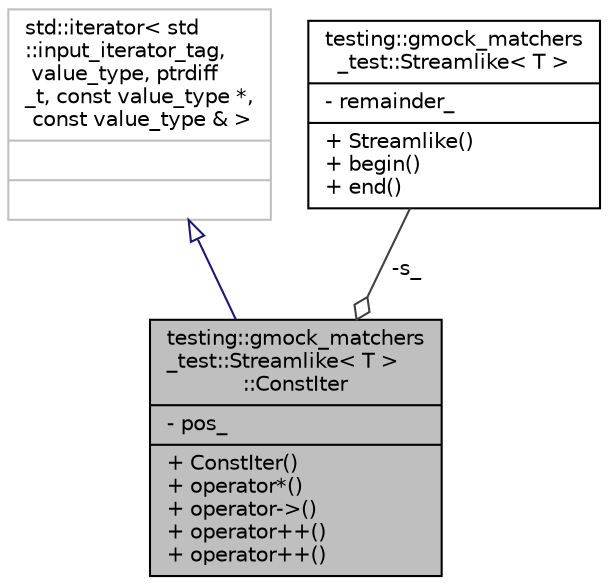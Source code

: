 digraph "testing::gmock_matchers_test::Streamlike&lt; T &gt;::ConstIter"
{
  edge [fontname="Helvetica",fontsize="10",labelfontname="Helvetica",labelfontsize="10"];
  node [fontname="Helvetica",fontsize="10",shape=record];
  Node2 [label="{testing::gmock_matchers\l_test::Streamlike\< T \>\l::ConstIter\n|- pos_\l|+ ConstIter()\l+ operator*()\l+ operator-\>()\l+ operator++()\l+ operator++()\l}",height=0.2,width=0.4,color="black", fillcolor="grey75", style="filled", fontcolor="black"];
  Node3 -> Node2 [dir="back",color="midnightblue",fontsize="10",style="solid",arrowtail="onormal",fontname="Helvetica"];
  Node3 [label="{std::iterator\< std\l::input_iterator_tag,\l value_type, ptrdiff\l_t, const value_type *,\l const value_type & \>\n||}",height=0.2,width=0.4,color="grey75", fillcolor="white", style="filled"];
  Node4 -> Node2 [color="grey25",fontsize="10",style="solid",label=" -s_" ,arrowhead="odiamond",fontname="Helvetica"];
  Node4 [label="{testing::gmock_matchers\l_test::Streamlike\< T \>\n|- remainder_\l|+ Streamlike()\l+ begin()\l+ end()\l}",height=0.2,width=0.4,color="black", fillcolor="white", style="filled",URL="$d1/dc3/classtesting_1_1gmock__matchers__test_1_1_streamlike.html"];
}

